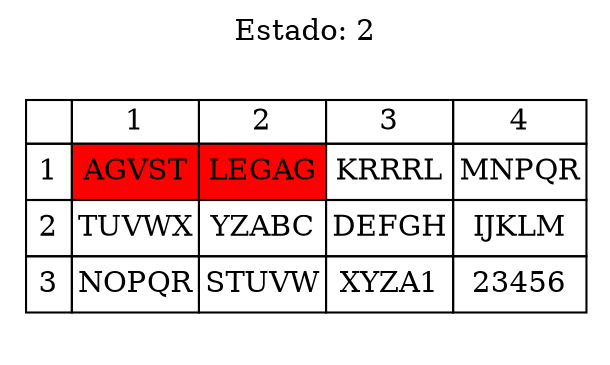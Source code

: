 digraph G {
	rankdir = LR;
	label="Estado: 2"
	labelloc=t;
	node [shape = plaintext, width=3, height=2];
	estado [label = <
		<TABLE BORDER="0" CELLBORDER="1" CELLSPACING="0">
			<TR><TD></TD><TD>1</TD><TD>2</TD><TD>3</TD><TD>4</TD></TR>
			<TR>
				<TD CELLPADDING='5'>1</TD>
				<TD BGCOLOR='red'>AGVST</TD>
				<TD BGCOLOR='red'>LEGAG</TD>
				<TD>KRRRL</TD>
				<TD>MNPQR</TD>
			</TR>
			<TR>
				<TD CELLPADDING='5'>2</TD>
				<TD>TUVWX</TD>
				<TD>YZABC</TD>
				<TD>DEFGH</TD>
				<TD>IJKLM</TD>
			</TR>
			<TR>
				<TD CELLPADDING='5'>3</TD>
				<TD>NOPQR</TD>
				<TD>STUVW</TD>
				<TD>XYZA1</TD>
				<TD>23456</TD>
			</TR>
		</TABLE>>];
}
